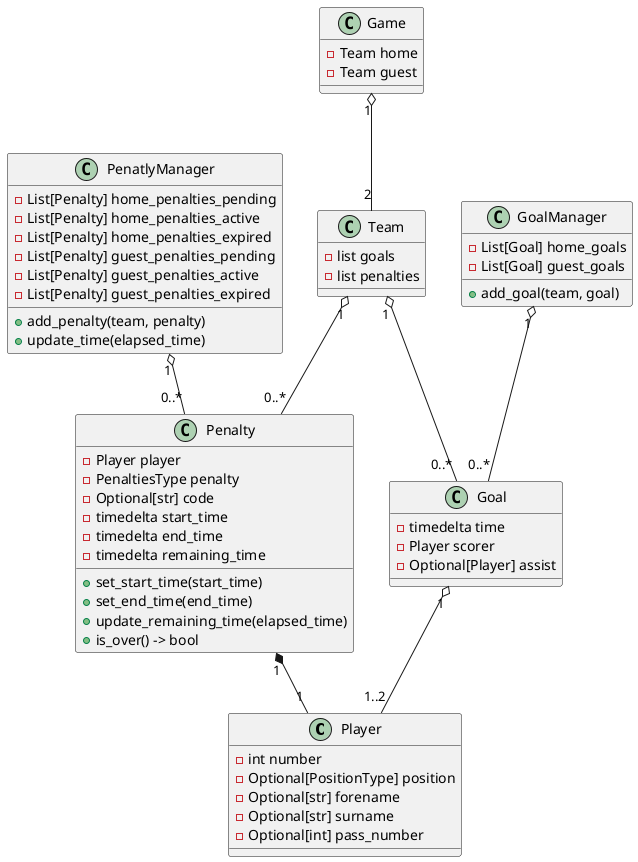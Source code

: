 @startuml Overview

class Player {
    - int number
    - Optional[PositionType] position
    - Optional[str] forename
    - Optional[str] surname
    - Optional[int] pass_number
}

class Penalty {
    - Player player
    - PenaltiesType penalty 
    - Optional[str] code
    - timedelta start_time
    - timedelta end_time
    - timedelta remaining_time
    + set_start_time(start_time)
    + set_end_time(end_time)
    + update_remaining_time(elapsed_time)
    + is_over() -> bool
}
Penalty "1" *-- "1" Player

class PenatlyManager {
    - List[Penalty] home_penalties_pending
    - List[Penalty] home_penalties_active
    - List[Penalty] home_penalties_expired
    - List[Penalty] guest_penalties_pending
    - List[Penalty] guest_penalties_active
    - List[Penalty] guest_penalties_expired
    + add_penalty(team, penalty)
    + update_time(elapsed_time)
}
PenatlyManager "1" o-- "0..*" Penalty

class Goal {
    - timedelta time
    - Player scorer
    - Optional[Player] assist
}
Goal "1" o-- "1..2" Player

class GoalManager {
    - List[Goal] home_goals
    - List[Goal] guest_goals
    + add_goal(team, goal)
}
GoalManager "1" o-- "0..*" Goal

class Team {
    - list goals
    - list penalties
}
Team "1" o-- "0..*" Goal
Team "1" o-- "0..*" Penalty

class Game {
    - Team home
    - Team guest
}
Game "1" o-- "2" Team

@enduml